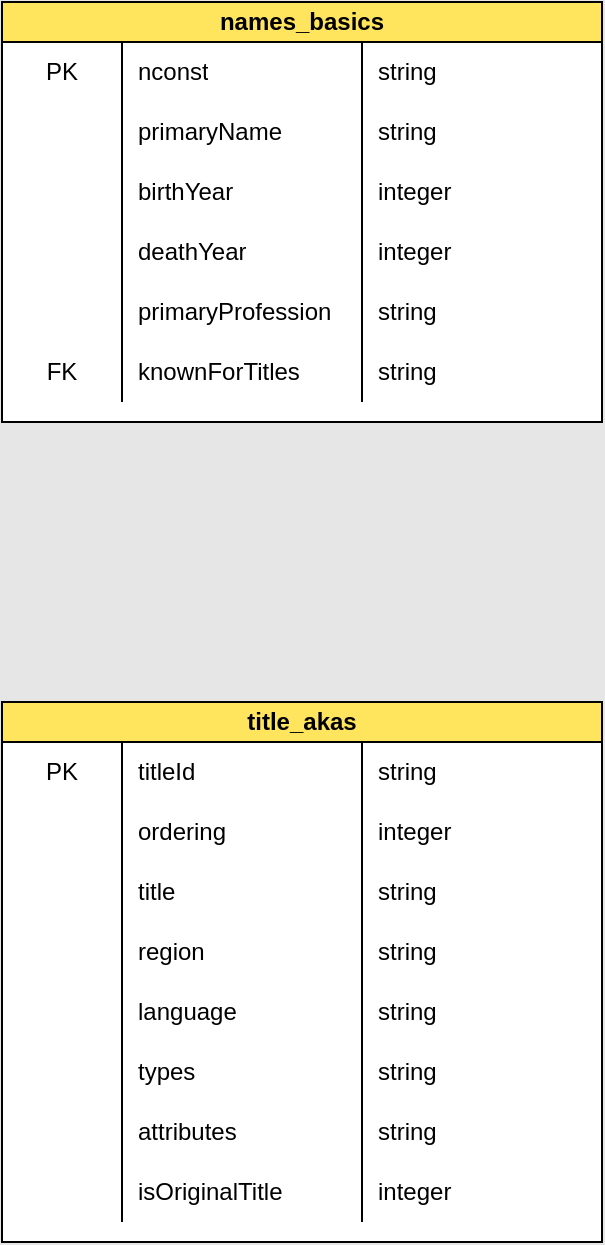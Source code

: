 <mxfile version="21.1.5" type="device">
  <diagram name="Page-1" id="3pz5_l13RBfTGp7lG62v">
    <mxGraphModel dx="794" dy="1131" grid="1" gridSize="10" guides="1" tooltips="1" connect="1" arrows="1" fold="1" page="1" pageScale="1" pageWidth="850" pageHeight="1100" background="#E6E6E6" math="0" shadow="0">
      <root>
        <mxCell id="0" />
        <mxCell id="1" parent="0" />
        <mxCell id="miuLS6dzeMhOq6DQjYXv-1" value="names_basics" style="shape=table;startSize=20;container=1;collapsible=1;childLayout=tableLayout;fixedRows=1;rowLines=0;fontStyle=1;align=center;resizeLast=1;html=1;whiteSpace=wrap;strokeColor=#000000;fontColor=#000000;fillColor=#FFE45E;swimlaneFillColor=default;" vertex="1" parent="1">
          <mxGeometry x="270" y="210" width="300" height="210" as="geometry" />
        </mxCell>
        <mxCell id="miuLS6dzeMhOq6DQjYXv-2" value="" style="shape=tableRow;horizontal=0;startSize=0;swimlaneHead=0;swimlaneBody=0;fillColor=none;collapsible=0;dropTarget=0;points=[[0,0.5],[1,0.5]];portConstraint=eastwest;top=0;left=0;right=0;bottom=0;html=1;strokeColor=#FF6392;fontColor=#5AA9E6;" vertex="1" parent="miuLS6dzeMhOq6DQjYXv-1">
          <mxGeometry y="20" width="300" height="30" as="geometry" />
        </mxCell>
        <mxCell id="miuLS6dzeMhOq6DQjYXv-3" value="PK" style="shape=partialRectangle;connectable=0;fillColor=none;top=0;left=0;bottom=0;right=0;fontStyle=0;overflow=hidden;html=1;whiteSpace=wrap;strokeColor=#FF6392;fontColor=#000000;" vertex="1" parent="miuLS6dzeMhOq6DQjYXv-2">
          <mxGeometry width="60" height="30" as="geometry">
            <mxRectangle width="60" height="30" as="alternateBounds" />
          </mxGeometry>
        </mxCell>
        <mxCell id="miuLS6dzeMhOq6DQjYXv-4" value="nconst" style="shape=partialRectangle;connectable=0;fillColor=none;top=0;left=0;bottom=0;right=0;align=left;spacingLeft=6;fontStyle=0;overflow=hidden;html=1;whiteSpace=wrap;strokeColor=#FF6392;fontColor=#000000;" vertex="1" parent="miuLS6dzeMhOq6DQjYXv-2">
          <mxGeometry x="60" width="120" height="30" as="geometry">
            <mxRectangle width="120" height="30" as="alternateBounds" />
          </mxGeometry>
        </mxCell>
        <mxCell id="miuLS6dzeMhOq6DQjYXv-14" value="string" style="shape=partialRectangle;connectable=0;fillColor=none;top=0;left=0;bottom=0;right=0;align=left;spacingLeft=6;fontStyle=0;overflow=hidden;html=1;whiteSpace=wrap;strokeColor=#FF6392;fontColor=#000000;" vertex="1" parent="miuLS6dzeMhOq6DQjYXv-2">
          <mxGeometry x="180" width="120" height="30" as="geometry">
            <mxRectangle width="120" height="30" as="alternateBounds" />
          </mxGeometry>
        </mxCell>
        <mxCell id="miuLS6dzeMhOq6DQjYXv-8" value="" style="shape=tableRow;horizontal=0;startSize=0;swimlaneHead=0;swimlaneBody=0;fillColor=none;collapsible=0;dropTarget=0;points=[[0,0.5],[1,0.5]];portConstraint=eastwest;top=0;left=0;right=0;bottom=0;html=1;strokeColor=#FF6392;fontColor=#5AA9E6;" vertex="1" parent="miuLS6dzeMhOq6DQjYXv-1">
          <mxGeometry y="50" width="300" height="30" as="geometry" />
        </mxCell>
        <mxCell id="miuLS6dzeMhOq6DQjYXv-9" value="" style="shape=partialRectangle;connectable=0;fillColor=none;top=0;left=0;bottom=0;right=0;editable=1;overflow=hidden;html=1;whiteSpace=wrap;strokeColor=#FF6392;fontColor=#000000;fontStyle=0" vertex="1" parent="miuLS6dzeMhOq6DQjYXv-8">
          <mxGeometry width="60" height="30" as="geometry">
            <mxRectangle width="60" height="30" as="alternateBounds" />
          </mxGeometry>
        </mxCell>
        <mxCell id="miuLS6dzeMhOq6DQjYXv-10" value="primaryName" style="shape=partialRectangle;connectable=0;fillColor=none;top=0;left=0;bottom=0;right=0;align=left;spacingLeft=6;overflow=hidden;html=1;whiteSpace=wrap;strokeColor=#FF6392;fontColor=#000000;fontStyle=0" vertex="1" parent="miuLS6dzeMhOq6DQjYXv-8">
          <mxGeometry x="60" width="120" height="30" as="geometry">
            <mxRectangle width="120" height="30" as="alternateBounds" />
          </mxGeometry>
        </mxCell>
        <mxCell id="miuLS6dzeMhOq6DQjYXv-16" value="string" style="shape=partialRectangle;connectable=0;fillColor=none;top=0;left=0;bottom=0;right=0;align=left;spacingLeft=6;overflow=hidden;html=1;whiteSpace=wrap;strokeColor=#FF6392;fontColor=#000000;fontStyle=0" vertex="1" parent="miuLS6dzeMhOq6DQjYXv-8">
          <mxGeometry x="180" width="120" height="30" as="geometry">
            <mxRectangle width="120" height="30" as="alternateBounds" />
          </mxGeometry>
        </mxCell>
        <mxCell id="miuLS6dzeMhOq6DQjYXv-11" value="" style="shape=tableRow;horizontal=0;startSize=0;swimlaneHead=0;swimlaneBody=0;fillColor=none;collapsible=0;dropTarget=0;points=[[0,0.5],[1,0.5]];portConstraint=eastwest;top=0;left=0;right=0;bottom=0;html=1;strokeColor=#FF6392;fontColor=#5AA9E6;" vertex="1" parent="miuLS6dzeMhOq6DQjYXv-1">
          <mxGeometry y="80" width="300" height="30" as="geometry" />
        </mxCell>
        <mxCell id="miuLS6dzeMhOq6DQjYXv-12" value="" style="shape=partialRectangle;connectable=0;fillColor=none;top=0;left=0;bottom=0;right=0;editable=1;overflow=hidden;html=1;whiteSpace=wrap;strokeColor=#FF6392;fontColor=#000000;fontStyle=0" vertex="1" parent="miuLS6dzeMhOq6DQjYXv-11">
          <mxGeometry width="60" height="30" as="geometry">
            <mxRectangle width="60" height="30" as="alternateBounds" />
          </mxGeometry>
        </mxCell>
        <mxCell id="miuLS6dzeMhOq6DQjYXv-13" value="birthYear" style="shape=partialRectangle;connectable=0;fillColor=none;top=0;left=0;bottom=0;right=0;align=left;spacingLeft=6;overflow=hidden;html=1;whiteSpace=wrap;strokeColor=#FF6392;fontColor=#000000;fontStyle=0" vertex="1" parent="miuLS6dzeMhOq6DQjYXv-11">
          <mxGeometry x="60" width="120" height="30" as="geometry">
            <mxRectangle width="120" height="30" as="alternateBounds" />
          </mxGeometry>
        </mxCell>
        <mxCell id="miuLS6dzeMhOq6DQjYXv-17" value="integer" style="shape=partialRectangle;connectable=0;fillColor=none;top=0;left=0;bottom=0;right=0;align=left;spacingLeft=6;overflow=hidden;html=1;whiteSpace=wrap;strokeColor=#FF6392;fontColor=#000000;fontStyle=0" vertex="1" parent="miuLS6dzeMhOq6DQjYXv-11">
          <mxGeometry x="180" width="120" height="30" as="geometry">
            <mxRectangle width="120" height="30" as="alternateBounds" />
          </mxGeometry>
        </mxCell>
        <mxCell id="miuLS6dzeMhOq6DQjYXv-18" style="shape=tableRow;horizontal=0;startSize=0;swimlaneHead=0;swimlaneBody=0;fillColor=none;collapsible=0;dropTarget=0;points=[[0,0.5],[1,0.5]];portConstraint=eastwest;top=0;left=0;right=0;bottom=0;html=1;strokeColor=#FF6392;fontColor=#5AA9E6;" vertex="1" parent="miuLS6dzeMhOq6DQjYXv-1">
          <mxGeometry y="110" width="300" height="30" as="geometry" />
        </mxCell>
        <mxCell id="miuLS6dzeMhOq6DQjYXv-19" style="shape=partialRectangle;connectable=0;fillColor=none;top=0;left=0;bottom=0;right=0;editable=1;overflow=hidden;html=1;whiteSpace=wrap;strokeColor=#FF6392;fontColor=#000000;fontStyle=0" vertex="1" parent="miuLS6dzeMhOq6DQjYXv-18">
          <mxGeometry width="60" height="30" as="geometry">
            <mxRectangle width="60" height="30" as="alternateBounds" />
          </mxGeometry>
        </mxCell>
        <mxCell id="miuLS6dzeMhOq6DQjYXv-20" value="deathYear" style="shape=partialRectangle;connectable=0;fillColor=none;top=0;left=0;bottom=0;right=0;align=left;spacingLeft=6;overflow=hidden;html=1;whiteSpace=wrap;strokeColor=#FF6392;fontColor=#000000;fontStyle=0" vertex="1" parent="miuLS6dzeMhOq6DQjYXv-18">
          <mxGeometry x="60" width="120" height="30" as="geometry">
            <mxRectangle width="120" height="30" as="alternateBounds" />
          </mxGeometry>
        </mxCell>
        <mxCell id="miuLS6dzeMhOq6DQjYXv-21" value="integer" style="shape=partialRectangle;connectable=0;fillColor=none;top=0;left=0;bottom=0;right=0;align=left;spacingLeft=6;overflow=hidden;html=1;whiteSpace=wrap;strokeColor=#FF6392;fontColor=#000000;fontStyle=0" vertex="1" parent="miuLS6dzeMhOq6DQjYXv-18">
          <mxGeometry x="180" width="120" height="30" as="geometry">
            <mxRectangle width="120" height="30" as="alternateBounds" />
          </mxGeometry>
        </mxCell>
        <mxCell id="miuLS6dzeMhOq6DQjYXv-22" style="shape=tableRow;horizontal=0;startSize=0;swimlaneHead=0;swimlaneBody=0;fillColor=none;collapsible=0;dropTarget=0;points=[[0,0.5],[1,0.5]];portConstraint=eastwest;top=0;left=0;right=0;bottom=0;html=1;strokeColor=#FF6392;fontColor=#5AA9E6;" vertex="1" parent="miuLS6dzeMhOq6DQjYXv-1">
          <mxGeometry y="140" width="300" height="30" as="geometry" />
        </mxCell>
        <mxCell id="miuLS6dzeMhOq6DQjYXv-23" value="" style="shape=partialRectangle;connectable=0;fillColor=none;top=0;left=0;bottom=0;right=0;editable=1;overflow=hidden;html=1;whiteSpace=wrap;strokeColor=#FF6392;fontColor=#000000;fontStyle=0" vertex="1" parent="miuLS6dzeMhOq6DQjYXv-22">
          <mxGeometry width="60" height="30" as="geometry">
            <mxRectangle width="60" height="30" as="alternateBounds" />
          </mxGeometry>
        </mxCell>
        <mxCell id="miuLS6dzeMhOq6DQjYXv-24" value="primaryProfession" style="shape=partialRectangle;connectable=0;fillColor=none;top=0;left=0;bottom=0;right=0;align=left;spacingLeft=6;overflow=hidden;html=1;whiteSpace=wrap;strokeColor=#FF6392;fontColor=#000000;fontStyle=0" vertex="1" parent="miuLS6dzeMhOq6DQjYXv-22">
          <mxGeometry x="60" width="120" height="30" as="geometry">
            <mxRectangle width="120" height="30" as="alternateBounds" />
          </mxGeometry>
        </mxCell>
        <mxCell id="miuLS6dzeMhOq6DQjYXv-25" value="string" style="shape=partialRectangle;connectable=0;fillColor=none;top=0;left=0;bottom=0;right=0;align=left;spacingLeft=6;overflow=hidden;html=1;whiteSpace=wrap;strokeColor=#FF6392;fontColor=#000000;fontStyle=0" vertex="1" parent="miuLS6dzeMhOq6DQjYXv-22">
          <mxGeometry x="180" width="120" height="30" as="geometry">
            <mxRectangle width="120" height="30" as="alternateBounds" />
          </mxGeometry>
        </mxCell>
        <mxCell id="miuLS6dzeMhOq6DQjYXv-26" style="shape=tableRow;horizontal=0;startSize=0;swimlaneHead=0;swimlaneBody=0;fillColor=none;collapsible=0;dropTarget=0;points=[[0,0.5],[1,0.5]];portConstraint=eastwest;top=0;left=0;right=0;bottom=0;html=1;strokeColor=#FF6392;fontColor=#5AA9E6;" vertex="1" parent="miuLS6dzeMhOq6DQjYXv-1">
          <mxGeometry y="170" width="300" height="30" as="geometry" />
        </mxCell>
        <mxCell id="miuLS6dzeMhOq6DQjYXv-27" value="FK" style="shape=partialRectangle;connectable=0;fillColor=none;top=0;left=0;bottom=0;right=0;editable=1;overflow=hidden;html=1;whiteSpace=wrap;strokeColor=#FF6392;fontColor=#000000;fontStyle=0" vertex="1" parent="miuLS6dzeMhOq6DQjYXv-26">
          <mxGeometry width="60" height="30" as="geometry">
            <mxRectangle width="60" height="30" as="alternateBounds" />
          </mxGeometry>
        </mxCell>
        <mxCell id="miuLS6dzeMhOq6DQjYXv-28" value="knownForTitles" style="shape=partialRectangle;connectable=0;fillColor=none;top=0;left=0;bottom=0;right=0;align=left;spacingLeft=6;overflow=hidden;html=1;whiteSpace=wrap;strokeColor=#FF6392;fontColor=#000000;fontStyle=0" vertex="1" parent="miuLS6dzeMhOq6DQjYXv-26">
          <mxGeometry x="60" width="120" height="30" as="geometry">
            <mxRectangle width="120" height="30" as="alternateBounds" />
          </mxGeometry>
        </mxCell>
        <mxCell id="miuLS6dzeMhOq6DQjYXv-29" value="string" style="shape=partialRectangle;connectable=0;fillColor=none;top=0;left=0;bottom=0;right=0;align=left;spacingLeft=6;overflow=hidden;html=1;whiteSpace=wrap;strokeColor=#FF6392;fontColor=#000000;fontStyle=0" vertex="1" parent="miuLS6dzeMhOq6DQjYXv-26">
          <mxGeometry x="180" width="120" height="30" as="geometry">
            <mxRectangle width="120" height="30" as="alternateBounds" />
          </mxGeometry>
        </mxCell>
        <mxCell id="miuLS6dzeMhOq6DQjYXv-30" value="title_akas" style="shape=table;startSize=20;container=1;collapsible=1;childLayout=tableLayout;fixedRows=1;rowLines=0;fontStyle=1;align=center;resizeLast=1;html=1;whiteSpace=wrap;strokeColor=#000000;fontColor=#000000;fillColor=#FFE45E;swimlaneFillColor=default;" vertex="1" parent="1">
          <mxGeometry x="270" y="560" width="300" height="270" as="geometry" />
        </mxCell>
        <mxCell id="miuLS6dzeMhOq6DQjYXv-31" value="" style="shape=tableRow;horizontal=0;startSize=0;swimlaneHead=0;swimlaneBody=0;fillColor=none;collapsible=0;dropTarget=0;points=[[0,0.5],[1,0.5]];portConstraint=eastwest;top=0;left=0;right=0;bottom=0;html=1;strokeColor=#FF6392;fontColor=#5AA9E6;" vertex="1" parent="miuLS6dzeMhOq6DQjYXv-30">
          <mxGeometry y="20" width="300" height="30" as="geometry" />
        </mxCell>
        <mxCell id="miuLS6dzeMhOq6DQjYXv-32" value="PK" style="shape=partialRectangle;connectable=0;fillColor=none;top=0;left=0;bottom=0;right=0;fontStyle=0;overflow=hidden;html=1;whiteSpace=wrap;strokeColor=#FF6392;fontColor=#000000;" vertex="1" parent="miuLS6dzeMhOq6DQjYXv-31">
          <mxGeometry width="60" height="30" as="geometry">
            <mxRectangle width="60" height="30" as="alternateBounds" />
          </mxGeometry>
        </mxCell>
        <mxCell id="miuLS6dzeMhOq6DQjYXv-33" value="titleId" style="shape=partialRectangle;connectable=0;fillColor=none;top=0;left=0;bottom=0;right=0;align=left;spacingLeft=6;fontStyle=0;overflow=hidden;html=1;whiteSpace=wrap;strokeColor=#FF6392;fontColor=#000000;" vertex="1" parent="miuLS6dzeMhOq6DQjYXv-31">
          <mxGeometry x="60" width="120" height="30" as="geometry">
            <mxRectangle width="120" height="30" as="alternateBounds" />
          </mxGeometry>
        </mxCell>
        <mxCell id="miuLS6dzeMhOq6DQjYXv-34" value="string" style="shape=partialRectangle;connectable=0;fillColor=none;top=0;left=0;bottom=0;right=0;align=left;spacingLeft=6;fontStyle=0;overflow=hidden;html=1;whiteSpace=wrap;strokeColor=#FF6392;fontColor=#000000;" vertex="1" parent="miuLS6dzeMhOq6DQjYXv-31">
          <mxGeometry x="180" width="120" height="30" as="geometry">
            <mxRectangle width="120" height="30" as="alternateBounds" />
          </mxGeometry>
        </mxCell>
        <mxCell id="miuLS6dzeMhOq6DQjYXv-35" value="" style="shape=tableRow;horizontal=0;startSize=0;swimlaneHead=0;swimlaneBody=0;fillColor=none;collapsible=0;dropTarget=0;points=[[0,0.5],[1,0.5]];portConstraint=eastwest;top=0;left=0;right=0;bottom=0;html=1;strokeColor=#FF6392;fontColor=#5AA9E6;" vertex="1" parent="miuLS6dzeMhOq6DQjYXv-30">
          <mxGeometry y="50" width="300" height="30" as="geometry" />
        </mxCell>
        <mxCell id="miuLS6dzeMhOq6DQjYXv-36" value="" style="shape=partialRectangle;connectable=0;fillColor=none;top=0;left=0;bottom=0;right=0;editable=1;overflow=hidden;html=1;whiteSpace=wrap;strokeColor=#FF6392;fontColor=#000000;fontStyle=0" vertex="1" parent="miuLS6dzeMhOq6DQjYXv-35">
          <mxGeometry width="60" height="30" as="geometry">
            <mxRectangle width="60" height="30" as="alternateBounds" />
          </mxGeometry>
        </mxCell>
        <mxCell id="miuLS6dzeMhOq6DQjYXv-37" value="ordering" style="shape=partialRectangle;connectable=0;fillColor=none;top=0;left=0;bottom=0;right=0;align=left;spacingLeft=6;overflow=hidden;html=1;whiteSpace=wrap;strokeColor=#FF6392;fontColor=#000000;fontStyle=0" vertex="1" parent="miuLS6dzeMhOq6DQjYXv-35">
          <mxGeometry x="60" width="120" height="30" as="geometry">
            <mxRectangle width="120" height="30" as="alternateBounds" />
          </mxGeometry>
        </mxCell>
        <mxCell id="miuLS6dzeMhOq6DQjYXv-38" value="integer" style="shape=partialRectangle;connectable=0;fillColor=none;top=0;left=0;bottom=0;right=0;align=left;spacingLeft=6;overflow=hidden;html=1;whiteSpace=wrap;strokeColor=#FF6392;fontColor=#000000;fontStyle=0" vertex="1" parent="miuLS6dzeMhOq6DQjYXv-35">
          <mxGeometry x="180" width="120" height="30" as="geometry">
            <mxRectangle width="120" height="30" as="alternateBounds" />
          </mxGeometry>
        </mxCell>
        <mxCell id="miuLS6dzeMhOq6DQjYXv-39" value="" style="shape=tableRow;horizontal=0;startSize=0;swimlaneHead=0;swimlaneBody=0;fillColor=none;collapsible=0;dropTarget=0;points=[[0,0.5],[1,0.5]];portConstraint=eastwest;top=0;left=0;right=0;bottom=0;html=1;strokeColor=#FF6392;fontColor=#5AA9E6;" vertex="1" parent="miuLS6dzeMhOq6DQjYXv-30">
          <mxGeometry y="80" width="300" height="30" as="geometry" />
        </mxCell>
        <mxCell id="miuLS6dzeMhOq6DQjYXv-40" value="" style="shape=partialRectangle;connectable=0;fillColor=none;top=0;left=0;bottom=0;right=0;editable=1;overflow=hidden;html=1;whiteSpace=wrap;strokeColor=#FF6392;fontColor=#000000;fontStyle=0" vertex="1" parent="miuLS6dzeMhOq6DQjYXv-39">
          <mxGeometry width="60" height="30" as="geometry">
            <mxRectangle width="60" height="30" as="alternateBounds" />
          </mxGeometry>
        </mxCell>
        <mxCell id="miuLS6dzeMhOq6DQjYXv-41" value="title" style="shape=partialRectangle;connectable=0;fillColor=none;top=0;left=0;bottom=0;right=0;align=left;spacingLeft=6;overflow=hidden;html=1;whiteSpace=wrap;strokeColor=#FF6392;fontColor=#000000;fontStyle=0" vertex="1" parent="miuLS6dzeMhOq6DQjYXv-39">
          <mxGeometry x="60" width="120" height="30" as="geometry">
            <mxRectangle width="120" height="30" as="alternateBounds" />
          </mxGeometry>
        </mxCell>
        <mxCell id="miuLS6dzeMhOq6DQjYXv-42" value="string" style="shape=partialRectangle;connectable=0;fillColor=none;top=0;left=0;bottom=0;right=0;align=left;spacingLeft=6;overflow=hidden;html=1;whiteSpace=wrap;strokeColor=#FF6392;fontColor=#000000;fontStyle=0" vertex="1" parent="miuLS6dzeMhOq6DQjYXv-39">
          <mxGeometry x="180" width="120" height="30" as="geometry">
            <mxRectangle width="120" height="30" as="alternateBounds" />
          </mxGeometry>
        </mxCell>
        <mxCell id="miuLS6dzeMhOq6DQjYXv-43" style="shape=tableRow;horizontal=0;startSize=0;swimlaneHead=0;swimlaneBody=0;fillColor=none;collapsible=0;dropTarget=0;points=[[0,0.5],[1,0.5]];portConstraint=eastwest;top=0;left=0;right=0;bottom=0;html=1;strokeColor=#FF6392;fontColor=#5AA9E6;" vertex="1" parent="miuLS6dzeMhOq6DQjYXv-30">
          <mxGeometry y="110" width="300" height="30" as="geometry" />
        </mxCell>
        <mxCell id="miuLS6dzeMhOq6DQjYXv-44" style="shape=partialRectangle;connectable=0;fillColor=none;top=0;left=0;bottom=0;right=0;editable=1;overflow=hidden;html=1;whiteSpace=wrap;strokeColor=#FF6392;fontColor=#000000;fontStyle=0" vertex="1" parent="miuLS6dzeMhOq6DQjYXv-43">
          <mxGeometry width="60" height="30" as="geometry">
            <mxRectangle width="60" height="30" as="alternateBounds" />
          </mxGeometry>
        </mxCell>
        <mxCell id="miuLS6dzeMhOq6DQjYXv-45" value="region" style="shape=partialRectangle;connectable=0;fillColor=none;top=0;left=0;bottom=0;right=0;align=left;spacingLeft=6;overflow=hidden;html=1;whiteSpace=wrap;strokeColor=#FF6392;fontColor=#000000;fontStyle=0" vertex="1" parent="miuLS6dzeMhOq6DQjYXv-43">
          <mxGeometry x="60" width="120" height="30" as="geometry">
            <mxRectangle width="120" height="30" as="alternateBounds" />
          </mxGeometry>
        </mxCell>
        <mxCell id="miuLS6dzeMhOq6DQjYXv-46" value="string" style="shape=partialRectangle;connectable=0;fillColor=none;top=0;left=0;bottom=0;right=0;align=left;spacingLeft=6;overflow=hidden;html=1;whiteSpace=wrap;strokeColor=#FF6392;fontColor=#000000;fontStyle=0" vertex="1" parent="miuLS6dzeMhOq6DQjYXv-43">
          <mxGeometry x="180" width="120" height="30" as="geometry">
            <mxRectangle width="120" height="30" as="alternateBounds" />
          </mxGeometry>
        </mxCell>
        <mxCell id="miuLS6dzeMhOq6DQjYXv-47" style="shape=tableRow;horizontal=0;startSize=0;swimlaneHead=0;swimlaneBody=0;fillColor=none;collapsible=0;dropTarget=0;points=[[0,0.5],[1,0.5]];portConstraint=eastwest;top=0;left=0;right=0;bottom=0;html=1;strokeColor=#FF6392;fontColor=#5AA9E6;" vertex="1" parent="miuLS6dzeMhOq6DQjYXv-30">
          <mxGeometry y="140" width="300" height="30" as="geometry" />
        </mxCell>
        <mxCell id="miuLS6dzeMhOq6DQjYXv-48" value="" style="shape=partialRectangle;connectable=0;fillColor=none;top=0;left=0;bottom=0;right=0;editable=1;overflow=hidden;html=1;whiteSpace=wrap;strokeColor=#FF6392;fontColor=#000000;fontStyle=0" vertex="1" parent="miuLS6dzeMhOq6DQjYXv-47">
          <mxGeometry width="60" height="30" as="geometry">
            <mxRectangle width="60" height="30" as="alternateBounds" />
          </mxGeometry>
        </mxCell>
        <mxCell id="miuLS6dzeMhOq6DQjYXv-49" value="language" style="shape=partialRectangle;connectable=0;fillColor=none;top=0;left=0;bottom=0;right=0;align=left;spacingLeft=6;overflow=hidden;html=1;whiteSpace=wrap;strokeColor=#FF6392;fontColor=#000000;fontStyle=0" vertex="1" parent="miuLS6dzeMhOq6DQjYXv-47">
          <mxGeometry x="60" width="120" height="30" as="geometry">
            <mxRectangle width="120" height="30" as="alternateBounds" />
          </mxGeometry>
        </mxCell>
        <mxCell id="miuLS6dzeMhOq6DQjYXv-50" value="string" style="shape=partialRectangle;connectable=0;fillColor=none;top=0;left=0;bottom=0;right=0;align=left;spacingLeft=6;overflow=hidden;html=1;whiteSpace=wrap;strokeColor=#FF6392;fontColor=#000000;fontStyle=0" vertex="1" parent="miuLS6dzeMhOq6DQjYXv-47">
          <mxGeometry x="180" width="120" height="30" as="geometry">
            <mxRectangle width="120" height="30" as="alternateBounds" />
          </mxGeometry>
        </mxCell>
        <mxCell id="miuLS6dzeMhOq6DQjYXv-51" style="shape=tableRow;horizontal=0;startSize=0;swimlaneHead=0;swimlaneBody=0;fillColor=none;collapsible=0;dropTarget=0;points=[[0,0.5],[1,0.5]];portConstraint=eastwest;top=0;left=0;right=0;bottom=0;html=1;strokeColor=#FF6392;fontColor=#5AA9E6;" vertex="1" parent="miuLS6dzeMhOq6DQjYXv-30">
          <mxGeometry y="170" width="300" height="30" as="geometry" />
        </mxCell>
        <mxCell id="miuLS6dzeMhOq6DQjYXv-52" value="" style="shape=partialRectangle;connectable=0;fillColor=none;top=0;left=0;bottom=0;right=0;editable=1;overflow=hidden;html=1;whiteSpace=wrap;strokeColor=#FF6392;fontColor=#000000;fontStyle=0" vertex="1" parent="miuLS6dzeMhOq6DQjYXv-51">
          <mxGeometry width="60" height="30" as="geometry">
            <mxRectangle width="60" height="30" as="alternateBounds" />
          </mxGeometry>
        </mxCell>
        <mxCell id="miuLS6dzeMhOq6DQjYXv-53" value="types" style="shape=partialRectangle;connectable=0;fillColor=none;top=0;left=0;bottom=0;right=0;align=left;spacingLeft=6;overflow=hidden;html=1;whiteSpace=wrap;strokeColor=#FF6392;fontColor=#000000;fontStyle=0" vertex="1" parent="miuLS6dzeMhOq6DQjYXv-51">
          <mxGeometry x="60" width="120" height="30" as="geometry">
            <mxRectangle width="120" height="30" as="alternateBounds" />
          </mxGeometry>
        </mxCell>
        <mxCell id="miuLS6dzeMhOq6DQjYXv-54" value="string" style="shape=partialRectangle;connectable=0;fillColor=none;top=0;left=0;bottom=0;right=0;align=left;spacingLeft=6;overflow=hidden;html=1;whiteSpace=wrap;strokeColor=#FF6392;fontColor=#000000;fontStyle=0" vertex="1" parent="miuLS6dzeMhOq6DQjYXv-51">
          <mxGeometry x="180" width="120" height="30" as="geometry">
            <mxRectangle width="120" height="30" as="alternateBounds" />
          </mxGeometry>
        </mxCell>
        <mxCell id="miuLS6dzeMhOq6DQjYXv-59" style="shape=tableRow;horizontal=0;startSize=0;swimlaneHead=0;swimlaneBody=0;fillColor=none;collapsible=0;dropTarget=0;points=[[0,0.5],[1,0.5]];portConstraint=eastwest;top=0;left=0;right=0;bottom=0;html=1;strokeColor=#FF6392;fontColor=#5AA9E6;" vertex="1" parent="miuLS6dzeMhOq6DQjYXv-30">
          <mxGeometry y="200" width="300" height="30" as="geometry" />
        </mxCell>
        <mxCell id="miuLS6dzeMhOq6DQjYXv-60" style="shape=partialRectangle;connectable=0;fillColor=none;top=0;left=0;bottom=0;right=0;editable=1;overflow=hidden;html=1;whiteSpace=wrap;strokeColor=#FF6392;fontColor=#000000;fontStyle=0" vertex="1" parent="miuLS6dzeMhOq6DQjYXv-59">
          <mxGeometry width="60" height="30" as="geometry">
            <mxRectangle width="60" height="30" as="alternateBounds" />
          </mxGeometry>
        </mxCell>
        <mxCell id="miuLS6dzeMhOq6DQjYXv-61" value="attributes" style="shape=partialRectangle;connectable=0;fillColor=none;top=0;left=0;bottom=0;right=0;align=left;spacingLeft=6;overflow=hidden;html=1;whiteSpace=wrap;strokeColor=#FF6392;fontColor=#000000;fontStyle=0" vertex="1" parent="miuLS6dzeMhOq6DQjYXv-59">
          <mxGeometry x="60" width="120" height="30" as="geometry">
            <mxRectangle width="120" height="30" as="alternateBounds" />
          </mxGeometry>
        </mxCell>
        <mxCell id="miuLS6dzeMhOq6DQjYXv-62" value="string" style="shape=partialRectangle;connectable=0;fillColor=none;top=0;left=0;bottom=0;right=0;align=left;spacingLeft=6;overflow=hidden;html=1;whiteSpace=wrap;strokeColor=#FF6392;fontColor=#000000;fontStyle=0" vertex="1" parent="miuLS6dzeMhOq6DQjYXv-59">
          <mxGeometry x="180" width="120" height="30" as="geometry">
            <mxRectangle width="120" height="30" as="alternateBounds" />
          </mxGeometry>
        </mxCell>
        <mxCell id="miuLS6dzeMhOq6DQjYXv-55" style="shape=tableRow;horizontal=0;startSize=0;swimlaneHead=0;swimlaneBody=0;fillColor=none;collapsible=0;dropTarget=0;points=[[0,0.5],[1,0.5]];portConstraint=eastwest;top=0;left=0;right=0;bottom=0;html=1;strokeColor=#FF6392;fontColor=#5AA9E6;" vertex="1" parent="miuLS6dzeMhOq6DQjYXv-30">
          <mxGeometry y="230" width="300" height="30" as="geometry" />
        </mxCell>
        <mxCell id="miuLS6dzeMhOq6DQjYXv-56" style="shape=partialRectangle;connectable=0;fillColor=none;top=0;left=0;bottom=0;right=0;editable=1;overflow=hidden;html=1;whiteSpace=wrap;strokeColor=#FF6392;fontColor=#000000;fontStyle=0" vertex="1" parent="miuLS6dzeMhOq6DQjYXv-55">
          <mxGeometry width="60" height="30" as="geometry">
            <mxRectangle width="60" height="30" as="alternateBounds" />
          </mxGeometry>
        </mxCell>
        <mxCell id="miuLS6dzeMhOq6DQjYXv-57" value="isOriginalTitle" style="shape=partialRectangle;connectable=0;fillColor=none;top=0;left=0;bottom=0;right=0;align=left;spacingLeft=6;overflow=hidden;html=1;whiteSpace=wrap;strokeColor=#FF6392;fontColor=#000000;fontStyle=0" vertex="1" parent="miuLS6dzeMhOq6DQjYXv-55">
          <mxGeometry x="60" width="120" height="30" as="geometry">
            <mxRectangle width="120" height="30" as="alternateBounds" />
          </mxGeometry>
        </mxCell>
        <mxCell id="miuLS6dzeMhOq6DQjYXv-58" value="integer" style="shape=partialRectangle;connectable=0;fillColor=none;top=0;left=0;bottom=0;right=0;align=left;spacingLeft=6;overflow=hidden;html=1;whiteSpace=wrap;strokeColor=#FF6392;fontColor=#000000;fontStyle=0" vertex="1" parent="miuLS6dzeMhOq6DQjYXv-55">
          <mxGeometry x="180" width="120" height="30" as="geometry">
            <mxRectangle width="120" height="30" as="alternateBounds" />
          </mxGeometry>
        </mxCell>
      </root>
    </mxGraphModel>
  </diagram>
</mxfile>
